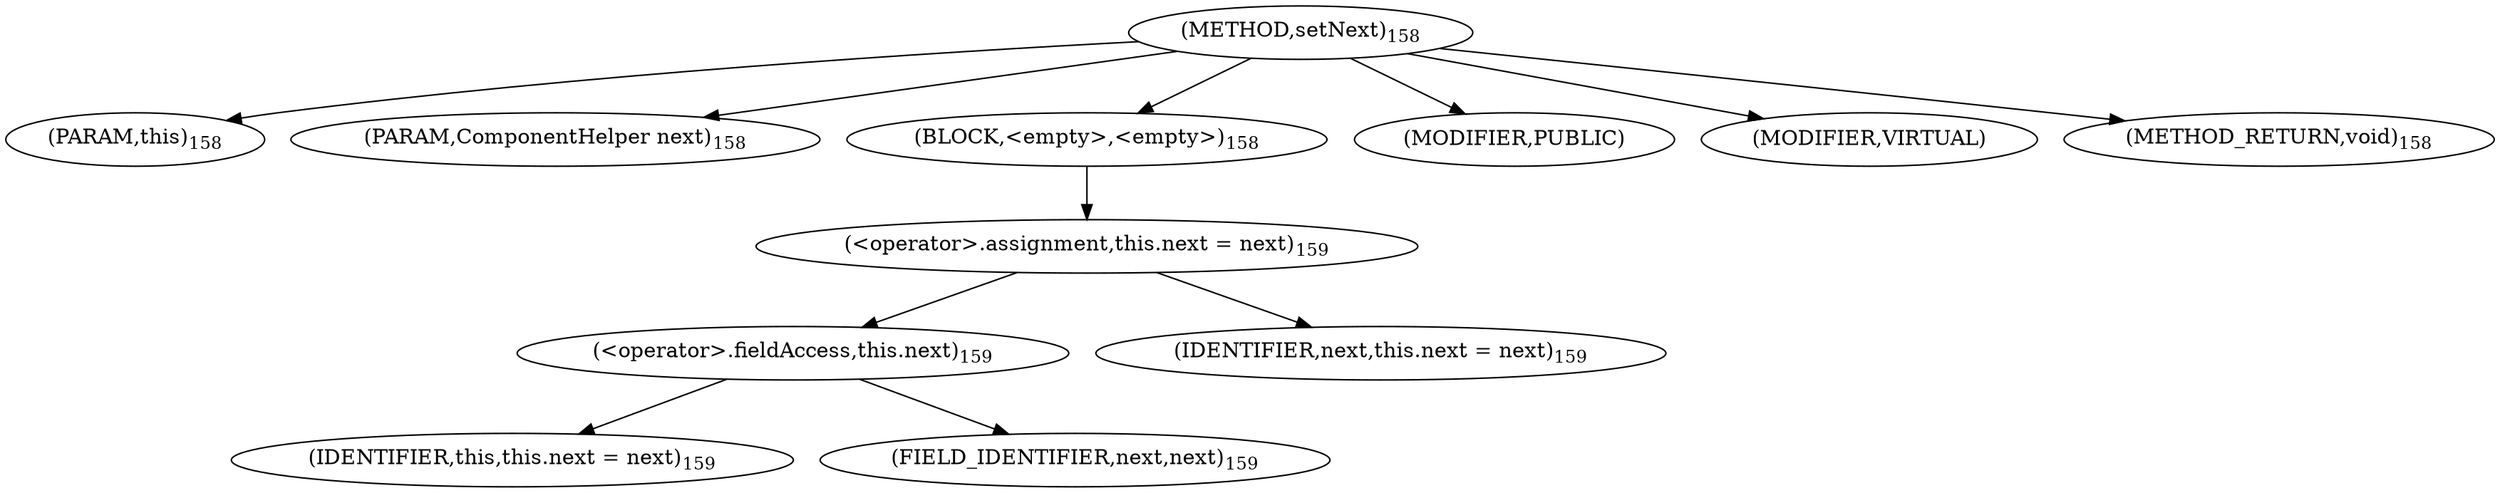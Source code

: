 digraph "setNext" {  
"287" [label = <(METHOD,setNext)<SUB>158</SUB>> ]
"6" [label = <(PARAM,this)<SUB>158</SUB>> ]
"288" [label = <(PARAM,ComponentHelper next)<SUB>158</SUB>> ]
"289" [label = <(BLOCK,&lt;empty&gt;,&lt;empty&gt;)<SUB>158</SUB>> ]
"290" [label = <(&lt;operator&gt;.assignment,this.next = next)<SUB>159</SUB>> ]
"291" [label = <(&lt;operator&gt;.fieldAccess,this.next)<SUB>159</SUB>> ]
"5" [label = <(IDENTIFIER,this,this.next = next)<SUB>159</SUB>> ]
"292" [label = <(FIELD_IDENTIFIER,next,next)<SUB>159</SUB>> ]
"293" [label = <(IDENTIFIER,next,this.next = next)<SUB>159</SUB>> ]
"294" [label = <(MODIFIER,PUBLIC)> ]
"295" [label = <(MODIFIER,VIRTUAL)> ]
"296" [label = <(METHOD_RETURN,void)<SUB>158</SUB>> ]
  "287" -> "6" 
  "287" -> "288" 
  "287" -> "289" 
  "287" -> "294" 
  "287" -> "295" 
  "287" -> "296" 
  "289" -> "290" 
  "290" -> "291" 
  "290" -> "293" 
  "291" -> "5" 
  "291" -> "292" 
}

